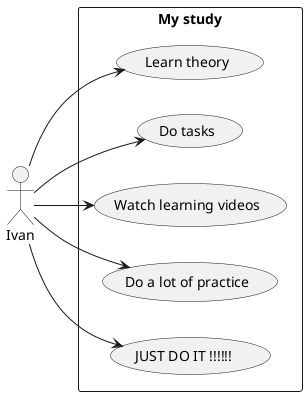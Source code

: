 @startuml
left to right direction
rectangle "My study" {
(Learn theory) as UC1
(Do tasks) as UC2
(Watch learning videos) as UC3
(Do a lot of practice) as UC4
(JUST DO IT !!!!!!  ) as UC5
}
:Ivan: --> UC1
:Ivan: --> UC2
:Ivan: --> UC3
:Ivan: --> UC4
:Ivan: --> UC5
@enduml
